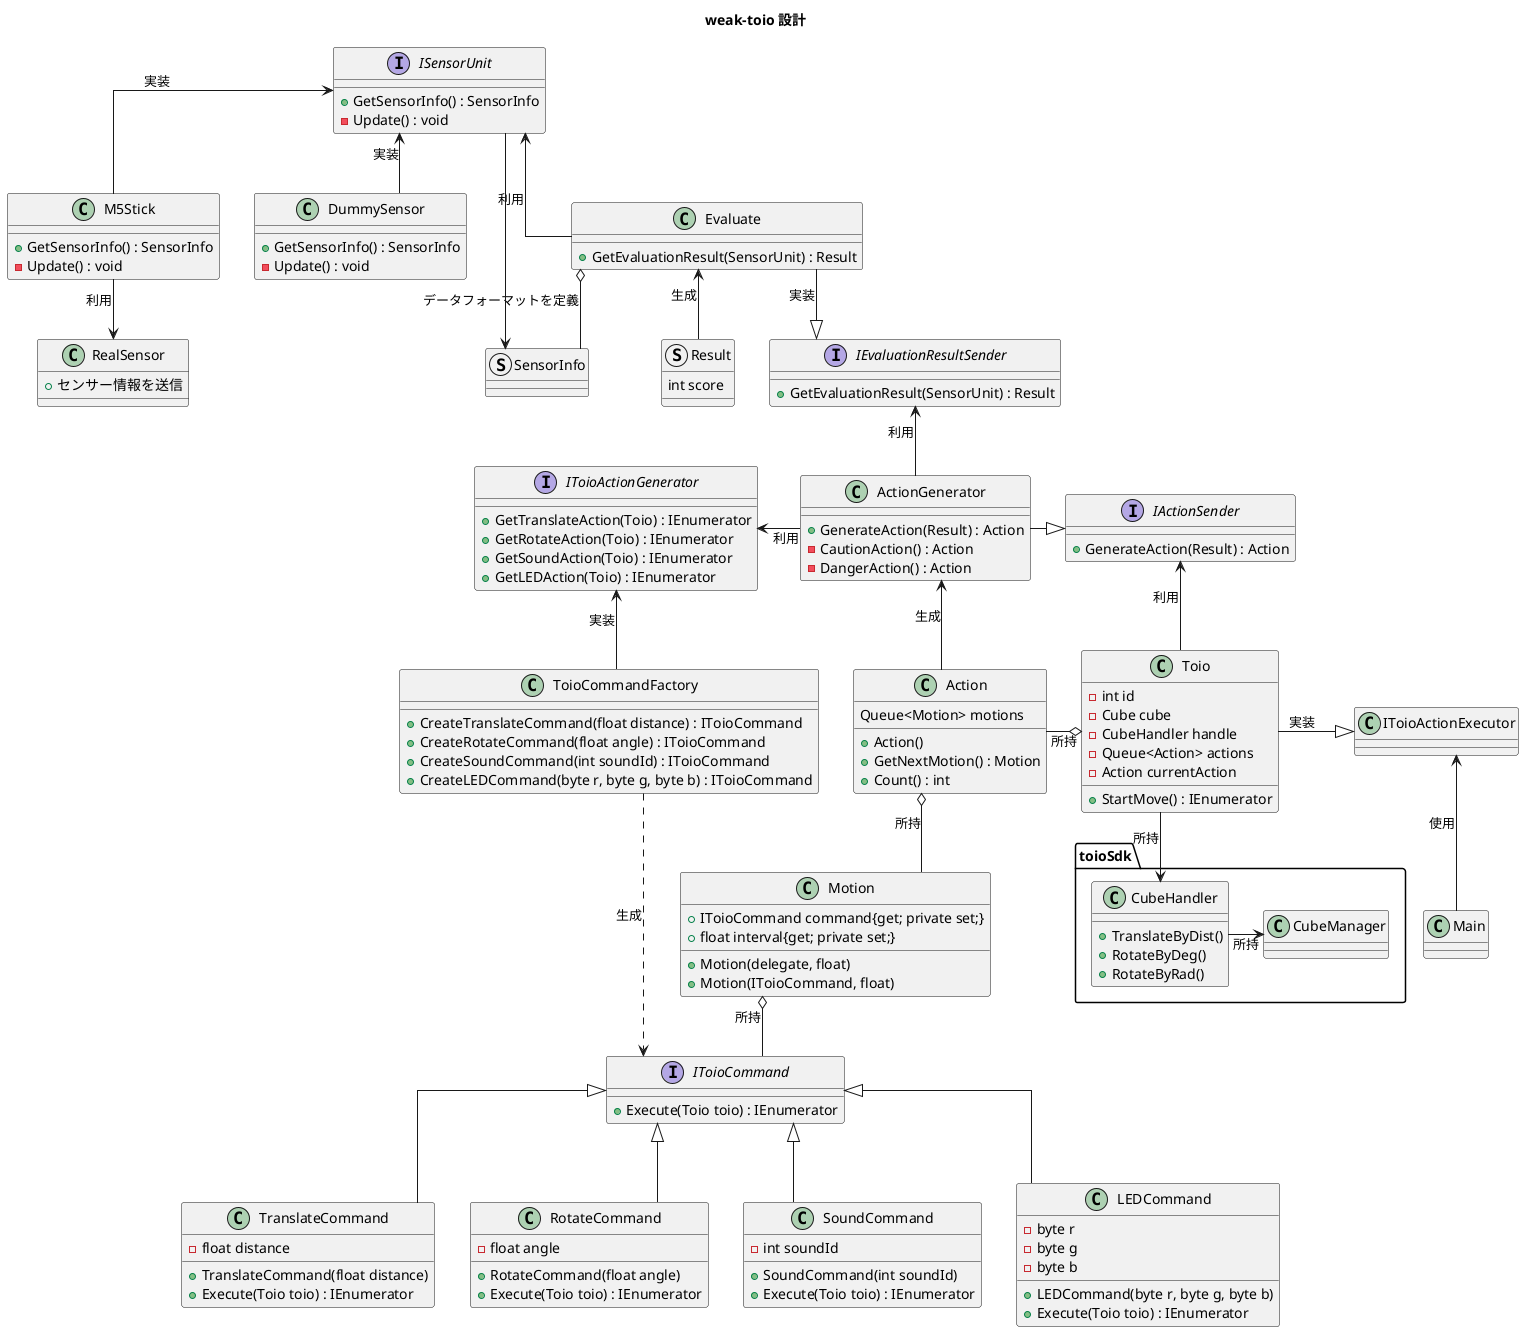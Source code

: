 @startuml
title weak-toio 設計
skinparam Linetype ortho

' オブジェクト
class RealSensor{
	+ センサー情報を送信
}
class M5Stick{
	+ GetSensorInfo() : SensorInfo
	- Update() : void
}
class DummySensor{
	+ GetSensorInfo() : SensorInfo
	- Update() : void
}
struct SensorInfo{}

interface ISensorUnit{
	+ GetSensorInfo() : SensorInfo
	- Update() : void
}
class Evaluate{
	+ GetEvaluationResult(SensorUnit) : Result
}
struct Result{
	int score
}

interface IEvaluationResultSender{
	+ GetEvaluationResult(SensorUnit) : Result
}
class ActionGenerator{
	+ GenerateAction(Result) : Action
	- CautionAction() : Action
	- DangerAction() : Action
}
class Action{
	Queue<Motion> motions
	+ Action()
	+ GetNextMotion() : Motion
	+ Count() : int
}
class Motion {
	+ IToioCommand command{get; private set;}
	+ float interval{get; private set;}
	+ Motion(delegate, float)
	+ Motion(IToioCommand, float)
}

interface IActionSender{
	+ GenerateAction(Result) : Action
}
interface IToioActionGenerator{
	+ GetTranslateAction(Toio) : IEnumerator
	+ GetRotateAction(Toio) : IEnumerator
	+ GetSoundAction(Toio) : IEnumerator
	+ GetLEDAction(Toio) : IEnumerator
}
class Toio{
	- int id
	- Cube cube
	- CubeHandler handle
	- Queue<Action> actions
	- Action currentAction
	+ StartMove() : IEnumerator
}
package toioSdk{
	class CubeManager
	class CubeHandler{
		+ TranslateByDist()
		+ RotateByDeg()
		+ RotateByRad()
	}
}

interface IToioCommand {
	+ Execute(Toio toio) : IEnumerator
}

class TranslateCommand {
	- float distance
	+ TranslateCommand(float distance)
	+ Execute(Toio toio) : IEnumerator
}

class RotateCommand {
	- float angle
	+ RotateCommand(float angle)
	+ Execute(Toio toio) : IEnumerator
}

class SoundCommand {
	- int soundId
	+ SoundCommand(int soundId)
	+ Execute(Toio toio) : IEnumerator
}

class LEDCommand {
	- byte r
	- byte g
	- byte b
	+ LEDCommand(byte r, byte g, byte b)
	+ Execute(Toio toio) : IEnumerator
}

class ToioCommandFactory {
	+ CreateTranslateCommand(float distance) : IToioCommand
	+ CreateRotateCommand(float angle) : IToioCommand
	+ CreateSoundCommand(int soundId) : IToioCommand
	+ CreateLEDCommand(byte r, byte g, byte b) : IToioCommand
}


' 関係
ISensorUnit <-- M5Stick : 実装
M5Stick --> RealSensor : 利用
ISensorUnit <-- DummySensor : 実装

ISensorUnit <-- Evaluate : 利用
Evaluate o-- SensorInfo : データフォーマットを定義
ISensorUnit --> SensorInfo
Evaluate <-- Result : 生成

Evaluate --|> IEvaluationResultSender : 実装
IEvaluationResultSender <-- ActionGenerator : 利用
ActionGenerator <-- Action : 生成
Action o-- Motion : 所持
Toio o-left- Action : 所持
IToioActionGenerator <-right- ActionGenerator : 利用

ActionGenerator -|> IActionSender
IActionSender <-- Toio : 利用
Toio --> CubeHandler : 所持
CubeHandler -> CubeManager : 所持
Toio -right--|> IToioActionExecutor : 実装
IToioActionExecutor <-- Main : 使用

IToioCommand <|-- TranslateCommand
IToioCommand <|-- RotateCommand
IToioCommand <|-- SoundCommand
IToioCommand <|-- LEDCommand
ToioCommandFactory ..> IToioCommand : 生成
Motion o-- IToioCommand : 所持
IToioActionGenerator <-- ToioCommandFactory : 実装

@enduml